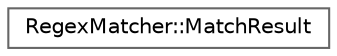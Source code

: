digraph "Graphical Class Hierarchy"
{
 // LATEX_PDF_SIZE
  bgcolor="transparent";
  edge [fontname=Helvetica,fontsize=10,labelfontname=Helvetica,labelfontsize=10];
  node [fontname=Helvetica,fontsize=10,shape=box,height=0.2,width=0.4];
  rankdir="LR";
  Node0 [id="Node000000",label="RegexMatcher::MatchResult",height=0.2,width=0.4,color="grey40", fillcolor="white", style="filled",URL="$structRegexMatcher_1_1MatchResult.html",tooltip=" "];
}

